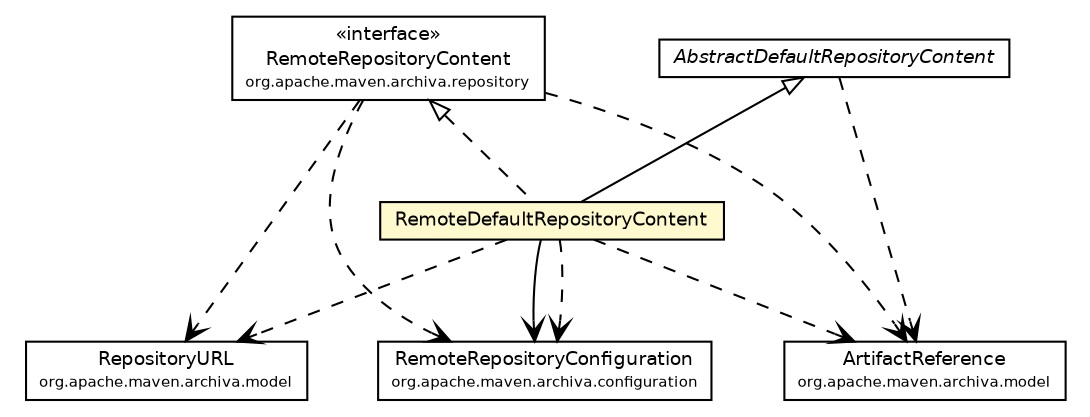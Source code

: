 #!/usr/local/bin/dot
#
# Class diagram 
# Generated by UmlGraph version 4.6 (http://www.spinellis.gr/sw/umlgraph)
#

digraph G {
	edge [fontname="Helvetica",fontsize=10,labelfontname="Helvetica",labelfontsize=10];
	node [fontname="Helvetica",fontsize=10,shape=plaintext];
	// org.apache.maven.archiva.model.RepositoryURL
	c57879 [label=<<table border="0" cellborder="1" cellspacing="0" cellpadding="2" port="p" href="../../model/RepositoryURL.html">
		<tr><td><table border="0" cellspacing="0" cellpadding="1">
			<tr><td> RepositoryURL </td></tr>
			<tr><td><font point-size="7.0"> org.apache.maven.archiva.model </font></td></tr>
		</table></td></tr>
		</table>>, fontname="Helvetica", fontcolor="black", fontsize=9.0];
	// org.apache.maven.archiva.repository.content.RemoteDefaultRepositoryContent
	c57911 [label=<<table border="0" cellborder="1" cellspacing="0" cellpadding="2" port="p" bgcolor="lemonChiffon" href="./RemoteDefaultRepositoryContent.html">
		<tr><td><table border="0" cellspacing="0" cellpadding="1">
			<tr><td> RemoteDefaultRepositoryContent </td></tr>
		</table></td></tr>
		</table>>, fontname="Helvetica", fontcolor="black", fontsize=9.0];
	// org.apache.maven.archiva.repository.content.AbstractDefaultRepositoryContent
	c57921 [label=<<table border="0" cellborder="1" cellspacing="0" cellpadding="2" port="p" href="./AbstractDefaultRepositoryContent.html">
		<tr><td><table border="0" cellspacing="0" cellpadding="1">
			<tr><td><font face="Helvetica-Oblique"> AbstractDefaultRepositoryContent </font></td></tr>
		</table></td></tr>
		</table>>, fontname="Helvetica", fontcolor="black", fontsize=9.0];
	// org.apache.maven.archiva.repository.RemoteRepositoryContent
	c57925 [label=<<table border="0" cellborder="1" cellspacing="0" cellpadding="2" port="p" href="../RemoteRepositoryContent.html">
		<tr><td><table border="0" cellspacing="0" cellpadding="1">
			<tr><td> &laquo;interface&raquo; </td></tr>
			<tr><td> RemoteRepositoryContent </td></tr>
			<tr><td><font point-size="7.0"> org.apache.maven.archiva.repository </font></td></tr>
		</table></td></tr>
		</table>>, fontname="Helvetica", fontcolor="black", fontsize=9.0];
	//org.apache.maven.archiva.repository.content.RemoteDefaultRepositoryContent extends org.apache.maven.archiva.repository.content.AbstractDefaultRepositoryContent
	c57921:p -> c57911:p [dir=back,arrowtail=empty];
	//org.apache.maven.archiva.repository.content.RemoteDefaultRepositoryContent implements org.apache.maven.archiva.repository.RemoteRepositoryContent
	c57925:p -> c57911:p [dir=back,arrowtail=empty,style=dashed];
	// org.apache.maven.archiva.repository.content.RemoteDefaultRepositoryContent NAVASSOC org.apache.maven.archiva.configuration.RemoteRepositoryConfiguration
	c57911:p -> c58202:p [taillabel="", label="", headlabel="", fontname="Helvetica", fontcolor="black", fontsize=10.0, color="black", arrowhead=open];
	// org.apache.maven.archiva.repository.content.RemoteDefaultRepositoryContent DEPEND org.apache.maven.archiva.model.RepositoryURL
	c57911:p -> c57879:p [taillabel="", label="", headlabel="", fontname="Helvetica", fontcolor="black", fontsize=10.0, color="black", arrowhead=open, style=dashed];
	// org.apache.maven.archiva.repository.content.RemoteDefaultRepositoryContent DEPEND org.apache.maven.archiva.model.ArtifactReference
	c57911:p -> c58203:p [taillabel="", label="", headlabel="", fontname="Helvetica", fontcolor="black", fontsize=10.0, color="black", arrowhead=open, style=dashed];
	// org.apache.maven.archiva.repository.content.RemoteDefaultRepositoryContent DEPEND org.apache.maven.archiva.configuration.RemoteRepositoryConfiguration
	c57911:p -> c58202:p [taillabel="", label="", headlabel="", fontname="Helvetica", fontcolor="black", fontsize=10.0, color="black", arrowhead=open, style=dashed];
	// org.apache.maven.archiva.repository.content.AbstractDefaultRepositoryContent DEPEND org.apache.maven.archiva.model.ArtifactReference
	c57921:p -> c58203:p [taillabel="", label="", headlabel="", fontname="Helvetica", fontcolor="black", fontsize=10.0, color="black", arrowhead=open, style=dashed];
	// org.apache.maven.archiva.repository.RemoteRepositoryContent DEPEND org.apache.maven.archiva.model.RepositoryURL
	c57925:p -> c57879:p [taillabel="", label="", headlabel="", fontname="Helvetica", fontcolor="black", fontsize=10.0, color="black", arrowhead=open, style=dashed];
	// org.apache.maven.archiva.repository.RemoteRepositoryContent DEPEND org.apache.maven.archiva.model.ArtifactReference
	c57925:p -> c58203:p [taillabel="", label="", headlabel="", fontname="Helvetica", fontcolor="black", fontsize=10.0, color="black", arrowhead=open, style=dashed];
	// org.apache.maven.archiva.repository.RemoteRepositoryContent DEPEND org.apache.maven.archiva.configuration.RemoteRepositoryConfiguration
	c57925:p -> c58202:p [taillabel="", label="", headlabel="", fontname="Helvetica", fontcolor="black", fontsize=10.0, color="black", arrowhead=open, style=dashed];
	// org.apache.maven.archiva.configuration.RemoteRepositoryConfiguration
	c58202 [label=<<table border="0" cellborder="1" cellspacing="0" cellpadding="2" port="p" href="http://java.sun.com/j2se/1.4.2/docs/api/org/apache/maven/archiva/configuration/RemoteRepositoryConfiguration.html">
		<tr><td><table border="0" cellspacing="0" cellpadding="1">
			<tr><td> RemoteRepositoryConfiguration </td></tr>
			<tr><td><font point-size="7.0"> org.apache.maven.archiva.configuration </font></td></tr>
		</table></td></tr>
		</table>>, fontname="Helvetica", fontcolor="black", fontsize=9.0];
	// org.apache.maven.archiva.model.ArtifactReference
	c58203 [label=<<table border="0" cellborder="1" cellspacing="0" cellpadding="2" port="p" href="http://java.sun.com/j2se/1.4.2/docs/api/org/apache/maven/archiva/model/ArtifactReference.html">
		<tr><td><table border="0" cellspacing="0" cellpadding="1">
			<tr><td> ArtifactReference </td></tr>
			<tr><td><font point-size="7.0"> org.apache.maven.archiva.model </font></td></tr>
		</table></td></tr>
		</table>>, fontname="Helvetica", fontcolor="black", fontsize=9.0];
}

